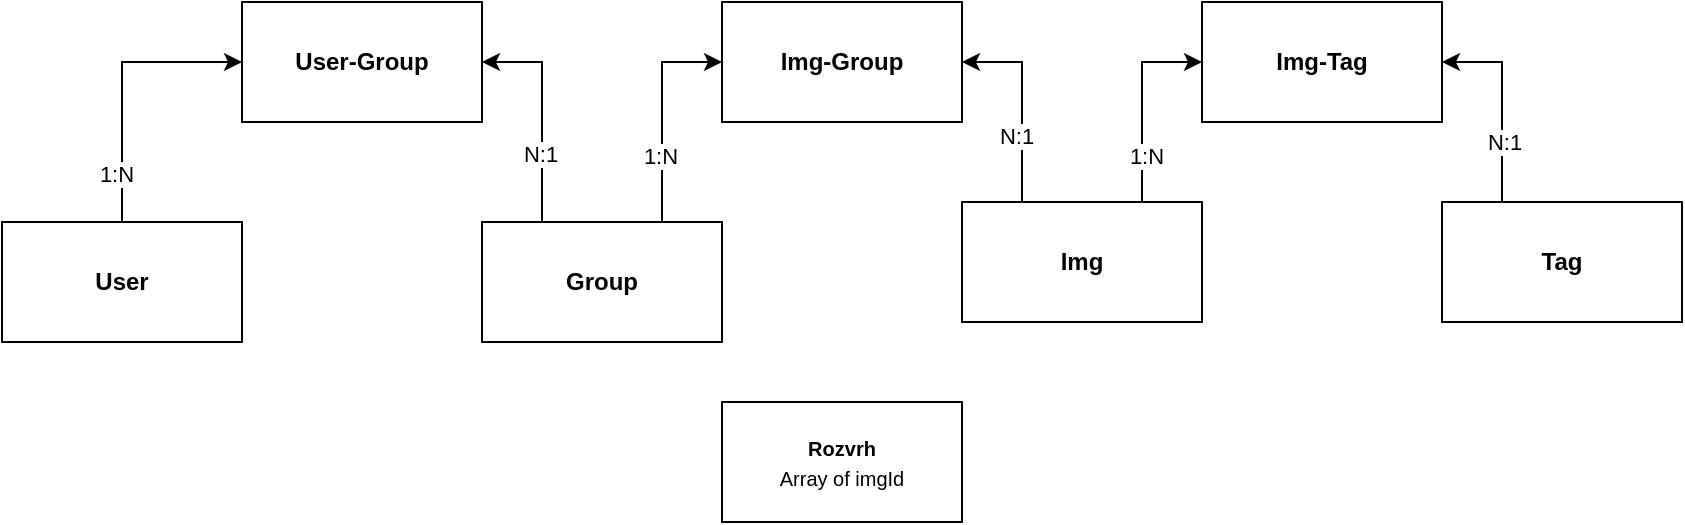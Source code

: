 <mxfile version="23.1.2" type="device">
  <diagram name="Stránka-1" id="QJXIGsJxzs8j56iIsud3">
    <mxGraphModel dx="1050" dy="530" grid="1" gridSize="10" guides="1" tooltips="1" connect="1" arrows="1" fold="1" page="1" pageScale="1" pageWidth="1169" pageHeight="827" math="0" shadow="0">
      <root>
        <mxCell id="0" />
        <mxCell id="1" parent="0" />
        <mxCell id="OE8SEbp5B2noeT08bBmC-11" style="edgeStyle=orthogonalEdgeStyle;rounded=0;orthogonalLoop=1;jettySize=auto;html=1;exitX=0.5;exitY=0;exitDx=0;exitDy=0;entryX=0;entryY=0.5;entryDx=0;entryDy=0;" edge="1" parent="1" source="OE8SEbp5B2noeT08bBmC-1" target="OE8SEbp5B2noeT08bBmC-3">
          <mxGeometry relative="1" as="geometry" />
        </mxCell>
        <mxCell id="OE8SEbp5B2noeT08bBmC-12" value="1:N" style="edgeLabel;html=1;align=center;verticalAlign=middle;resizable=0;points=[];" vertex="1" connectable="0" parent="OE8SEbp5B2noeT08bBmC-11">
          <mxGeometry x="-0.654" y="3" relative="1" as="geometry">
            <mxPoint as="offset" />
          </mxGeometry>
        </mxCell>
        <mxCell id="OE8SEbp5B2noeT08bBmC-1" value="&lt;b&gt;User&lt;/b&gt;" style="rounded=0;whiteSpace=wrap;html=1;" vertex="1" parent="1">
          <mxGeometry x="160" y="170" width="120" height="60" as="geometry" />
        </mxCell>
        <mxCell id="OE8SEbp5B2noeT08bBmC-14" style="edgeStyle=orthogonalEdgeStyle;rounded=0;orthogonalLoop=1;jettySize=auto;html=1;exitX=0.25;exitY=0;exitDx=0;exitDy=0;entryX=1;entryY=0.5;entryDx=0;entryDy=0;" edge="1" parent="1" source="OE8SEbp5B2noeT08bBmC-2" target="OE8SEbp5B2noeT08bBmC-3">
          <mxGeometry relative="1" as="geometry" />
        </mxCell>
        <mxCell id="OE8SEbp5B2noeT08bBmC-15" value="N:1" style="edgeLabel;html=1;align=center;verticalAlign=middle;resizable=0;points=[];" vertex="1" connectable="0" parent="OE8SEbp5B2noeT08bBmC-14">
          <mxGeometry x="-0.378" y="1" relative="1" as="geometry">
            <mxPoint as="offset" />
          </mxGeometry>
        </mxCell>
        <mxCell id="OE8SEbp5B2noeT08bBmC-16" style="edgeStyle=orthogonalEdgeStyle;rounded=0;orthogonalLoop=1;jettySize=auto;html=1;exitX=0.75;exitY=0;exitDx=0;exitDy=0;entryX=0;entryY=0.5;entryDx=0;entryDy=0;" edge="1" parent="1" source="OE8SEbp5B2noeT08bBmC-2" target="OE8SEbp5B2noeT08bBmC-4">
          <mxGeometry relative="1" as="geometry" />
        </mxCell>
        <mxCell id="OE8SEbp5B2noeT08bBmC-17" value="1:N" style="edgeLabel;html=1;align=center;verticalAlign=middle;resizable=0;points=[];" vertex="1" connectable="0" parent="OE8SEbp5B2noeT08bBmC-16">
          <mxGeometry x="-0.396" y="1" relative="1" as="geometry">
            <mxPoint as="offset" />
          </mxGeometry>
        </mxCell>
        <mxCell id="OE8SEbp5B2noeT08bBmC-2" value="&lt;b&gt;Group&lt;/b&gt;" style="rounded=0;whiteSpace=wrap;html=1;" vertex="1" parent="1">
          <mxGeometry x="400" y="170" width="120" height="60" as="geometry" />
        </mxCell>
        <mxCell id="OE8SEbp5B2noeT08bBmC-3" value="&lt;b&gt;User-Group&lt;/b&gt;" style="rounded=0;whiteSpace=wrap;html=1;" vertex="1" parent="1">
          <mxGeometry x="280" y="60" width="120" height="60" as="geometry" />
        </mxCell>
        <mxCell id="OE8SEbp5B2noeT08bBmC-4" value="&lt;b&gt;Img-Group&lt;/b&gt;" style="rounded=0;whiteSpace=wrap;html=1;" vertex="1" parent="1">
          <mxGeometry x="520" y="60" width="120" height="60" as="geometry" />
        </mxCell>
        <mxCell id="OE8SEbp5B2noeT08bBmC-18" style="edgeStyle=orthogonalEdgeStyle;rounded=0;orthogonalLoop=1;jettySize=auto;html=1;exitX=0.25;exitY=0;exitDx=0;exitDy=0;entryX=1;entryY=0.5;entryDx=0;entryDy=0;" edge="1" parent="1" source="OE8SEbp5B2noeT08bBmC-5" target="OE8SEbp5B2noeT08bBmC-4">
          <mxGeometry relative="1" as="geometry" />
        </mxCell>
        <mxCell id="OE8SEbp5B2noeT08bBmC-19" value="N:1" style="edgeLabel;html=1;align=center;verticalAlign=middle;resizable=0;points=[];" vertex="1" connectable="0" parent="OE8SEbp5B2noeT08bBmC-18">
          <mxGeometry x="-0.336" y="3" relative="1" as="geometry">
            <mxPoint as="offset" />
          </mxGeometry>
        </mxCell>
        <mxCell id="OE8SEbp5B2noeT08bBmC-20" style="edgeStyle=orthogonalEdgeStyle;rounded=0;orthogonalLoop=1;jettySize=auto;html=1;exitX=0.75;exitY=0;exitDx=0;exitDy=0;entryX=0;entryY=0.5;entryDx=0;entryDy=0;" edge="1" parent="1" source="OE8SEbp5B2noeT08bBmC-5" target="OE8SEbp5B2noeT08bBmC-6">
          <mxGeometry relative="1" as="geometry" />
        </mxCell>
        <mxCell id="OE8SEbp5B2noeT08bBmC-21" value="1:N" style="edgeLabel;html=1;align=center;verticalAlign=middle;resizable=0;points=[];" vertex="1" connectable="0" parent="OE8SEbp5B2noeT08bBmC-20">
          <mxGeometry x="-0.536" y="-2" relative="1" as="geometry">
            <mxPoint as="offset" />
          </mxGeometry>
        </mxCell>
        <mxCell id="OE8SEbp5B2noeT08bBmC-5" value="&lt;b&gt;Img&lt;/b&gt;" style="rounded=0;whiteSpace=wrap;html=1;" vertex="1" parent="1">
          <mxGeometry x="640" y="160" width="120" height="60" as="geometry" />
        </mxCell>
        <mxCell id="OE8SEbp5B2noeT08bBmC-6" value="&lt;b&gt;Img-Tag&lt;/b&gt;" style="rounded=0;whiteSpace=wrap;html=1;" vertex="1" parent="1">
          <mxGeometry x="760" y="60" width="120" height="60" as="geometry" />
        </mxCell>
        <mxCell id="OE8SEbp5B2noeT08bBmC-22" style="edgeStyle=orthogonalEdgeStyle;rounded=0;orthogonalLoop=1;jettySize=auto;html=1;exitX=0.25;exitY=0;exitDx=0;exitDy=0;entryX=1;entryY=0.5;entryDx=0;entryDy=0;" edge="1" parent="1" source="OE8SEbp5B2noeT08bBmC-7" target="OE8SEbp5B2noeT08bBmC-6">
          <mxGeometry relative="1" as="geometry" />
        </mxCell>
        <mxCell id="OE8SEbp5B2noeT08bBmC-23" value="N:1" style="edgeLabel;html=1;align=center;verticalAlign=middle;resizable=0;points=[];" vertex="1" connectable="0" parent="OE8SEbp5B2noeT08bBmC-22">
          <mxGeometry x="-0.396" y="-1" relative="1" as="geometry">
            <mxPoint as="offset" />
          </mxGeometry>
        </mxCell>
        <mxCell id="OE8SEbp5B2noeT08bBmC-7" value="&lt;b&gt;Tag&lt;/b&gt;" style="rounded=0;whiteSpace=wrap;html=1;" vertex="1" parent="1">
          <mxGeometry x="880" y="160" width="120" height="60" as="geometry" />
        </mxCell>
        <mxCell id="OE8SEbp5B2noeT08bBmC-8" value="&lt;span style=&quot;font-size: 10px;&quot;&gt;&lt;b&gt;Rozvrh&lt;/b&gt;&lt;br&gt;Array of imgId&lt;br&gt;&lt;/span&gt;" style="rounded=0;whiteSpace=wrap;html=1;" vertex="1" parent="1">
          <mxGeometry x="520" y="260" width="120" height="60" as="geometry" />
        </mxCell>
      </root>
    </mxGraphModel>
  </diagram>
</mxfile>
